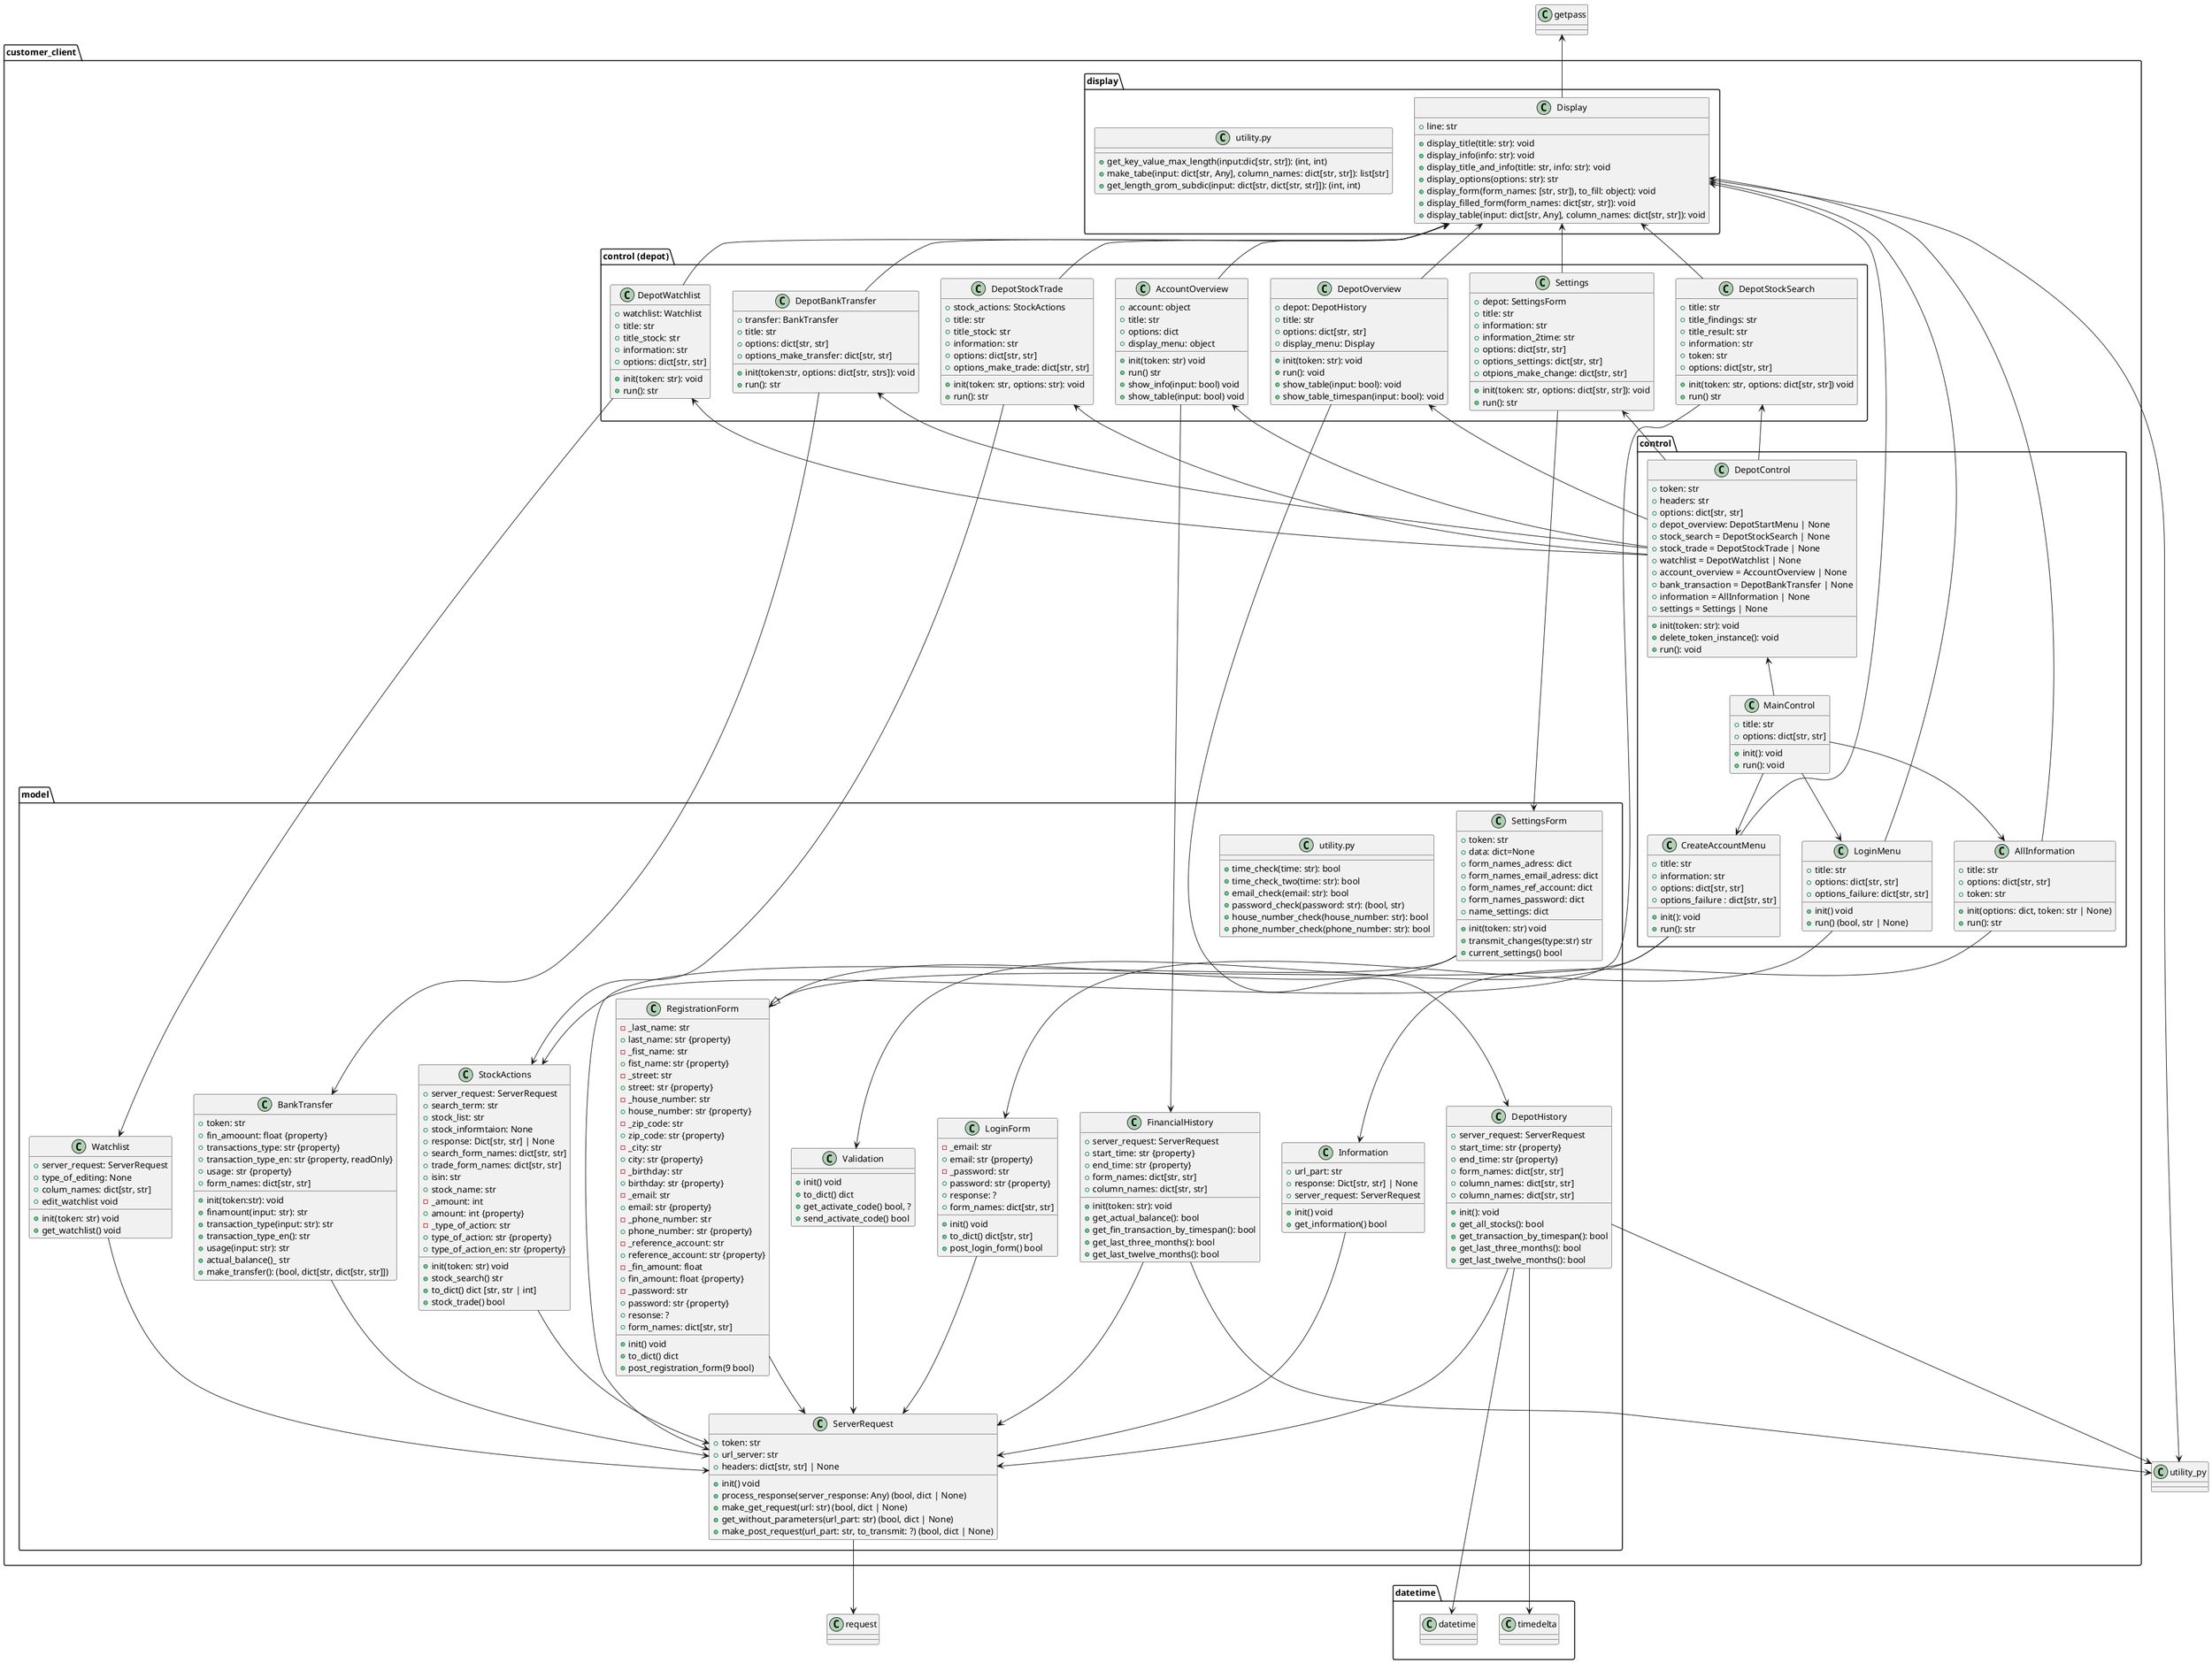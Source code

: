 @startuml
    package "datetime" {
        class datetime
        class timedelta
    }


    package "customer_client" {

    package "display" {
    class Display {
        + line: str
        + display_title(title: str): void
        + display_info(info: str): void
        + display_title_and_info(title: str, info: str): void
        + display_options(options: str): str
        + display_form(form_names: [str, str]), to_fill: object): void
        + display_filled_form(form_names: dict[str, str]): void
        + display_table(input: dict[str, Any], column_names: dict[str, str]): void
        }

    class "utility.py" as utility_py {
        + get_key_value_max_length(input:dic[str, str]): (int, int)
        + make_tabe(input: dict[str, Any], column_names: dict[str, str]): list[str]
        + get_length_grom_subdic(input: dict[str, dict[str, str]]): (int, int)
    }
    }

    package "control" {
    class MainControl{
        + title: str
        + options: dict[str, str]
        + init(): void
        + run(): void
    }
    class CreateAccountMenu {
        + title: str
        + information: str
        + options: dict[str, str]
        + options_failure : dict[str, str]
        + init(): void
        + run(): str
    }

    class LoginMenu {
        + title: str
        + options: dict[str, str]
        + options_failure: dict[str, str]

        + init() void
        + run() (bool, str | None)
    }
    class AllInformation {
        + title: str
        + options: dict[str, str]
        + token: str

        + init(options: dict, token: str | None)
        + run(): str
    }
    class DepotControl {
        + token: str
        + headers: str
        + options: dict[str, str]
        + depot_overview: DepotStartMenu | None
        + stock_search = DepotStockSearch | None
        + stock_trade = DepotStockTrade | None
        + watchlist = DepotWatchlist | None
        + account_overview = AccountOverview | None
        + bank_transaction = DepotBankTransfer | None
        + information = AllInformation | None
        + settings = Settings | None

        + init(token: str): void
        + delete_token_instance(): void
        + run(): void
    }
    }
    package "control (depot)" {
    
    class DepotBankTransfer {
        + transfer: BankTransfer
        + title: str
        + options: dict[str, str]
        + options_make_transfer: dict[str, str]

        + init(token:str, options: dict[str, strs]): void
        + run(): str
    }
    class AccountOverview {
        + account: object
        + title: str
        + options: dict
        + display_menu: object
        + init(token: str) void
        + run() str
        + show_info(input: bool) void
        + show_table(input: bool) void
    }
    class DepotOverview {
        + depot: DepotHistory
        + title: str
        + options: dict[str, str]
        + display_menu: Display

        + init(token: str): void
        + run(): void
        + show_table(input: bool): void
        + show_table_timespan(input: bool): void
    }
    class Settings {
        + depot: SettingsForm
        + title: str
        + information: str
        + information_2time: str
        + options: dict[str, str]
        + options_settings: dict[str, str]
        + otpions_make_change: dict[str, str]

        + init(token: str, options: dict[str, str]): void
        + run(): str
    }
    class DepotStockSearch {
        + title: str
        + title_findings: str
        + title_result: str
        + information: str
        + token: str
        + options: dict[str, str]

        + init(token: str, options: dict[str, str]) void
        + run() str
    }

    class DepotStockTrade {
        + stock_actions: StockActions
        + title: str
        + title_stock: str
        + information: str
        + options: dict[str, str]
        + options_make_trade: dict[str, str]

        + init(token: str, options: str): void
        + run(): str
    }

    class DepotWatchlist {
        + watchlist: Watchlist
        + title: str
        + title_stock: str
        + information: str
        + options: dict[str, str]

        + init(token: str): void
        + run(): str
    }
    }



    package "model" {
    
    class RegistrationForm {
        - _last_name: str 
        + last_name: str {property}
        - _fist_name: str
        + fist_name: str {property}
        - _street: str
        + street: str {property}
        - _house_number: str
        + house_number: str {property}
        - _zip_code: str
        + zip_code: str {property}
        - _city: str
        + city: str {property}
        - _birthday: str
        + birthday: str {property}
        - _email: str
        + email: str {property}
        - _phone_number: str
        + phone_number: str {property}
        - _reference_account: str
        + reference_account: str {property}
        - _fin_amount: float
        + fin_amount: float {property}
        - _password: str
        + password: str {property}
        + resonse: ?
        + form_names: dict[str, str]

        + init() void
        + to_dict() dict
        + post_registration_form(9 bool)
    }
    class LoginForm {
        - _email: str
        + email: str {property}
        - _password: str
        + password: str {property}
        + response: ?
        + form_names: dict[str, str]

        + init() void
        + to_dict() dict[str, str]
        + post_login_form() bool
    }

    ' klasse muss noch angepasst werden
    class StockActions {
        + server_request: ServerRequest
        + search_term: str
        + stock_list: str
        + stock_informtaion: None
        + response: Dict[str, str] | None
        + search_form_names: dict[str, str]
        + trade_form_names: dict[str, str]
        + isin: str
        + stock_name: str
        - _amount: int
        + amount: int {property}
        - _type_of_action: str
        + type_of_action: str {property}
        + type_of_action_en: str {property}
    
        + init(token: str) void
        + stock_search() str
        + to_dict() dict [str, str | int]
        + stock_trade() bool


    }
    ' response üerprüfen
    class Information {
        + url_part: str
        + response: Dict[str, str] | None
        + server_request: ServerRequest
        + init() void
        + get_information() bool
    }
    ' test und was löschen
    class DepotHistory {
        + server_request: ServerRequest
        + start_time: str {property}
        + end_time: str {property}
        + form_names: dict[str, str]
        + column_names: dict[str, str]
        + column_names: dict[str, str]

        + init(): void
        + get_all_stocks(): bool
        + get_transaction_by_timespan(): bool
        + get_last_three_months(): bool
        + get_last_twelve_months(): bool


    }

    class FinancialHistory {
        + server_request: ServerRequest
        + start_time: str {property}
        + end_time: str {property}
        + form_names: dict[str, str]
        + column_names: dict[str, str]
        + init(token: str): void
        + get_actual_balance(): bool
        + get_fin_transaction_by_timespan(): bool
        + get_last_three_months(): bool
        + get_last_twelve_months(): bool
    }

    class BankTransfer {
        + token: str
        + fin_amoount: float {property}
        + transactions_type: str {property}
        + transaction_type_en: str {property, readOnly}
        + usage: str {property}
        + form_names: dict[str, str]

        + init(token:str): void
        + finamount(input: str): str
        + transaction_type(input: str): str
        + transaction_type_en(): str
        + usage(input: str): str
        + actual_balance()_ str
        + make_transfer(): (bool, dict[str, dict[str, str]])
    }

    class SettingsForm {
        + token: str
        + data: dict=None
        + form_names_adress: dict
        + form_names_email_adress: dict
        + form_names_ref_account: dict
        + form_names_password: dict
        + name_settings: dict
        + init(token: str) void
        + transmit_changes(type:str) str
        + current_settings() bool
    }
    class Validation {
        + init() void
        + to_dict() dict
        + get_activate_code() bool, ?
        + send_activate_code() bool
    }
    class Watchlist {
        + server_request: ServerRequest
        + type_of_editing: None
        + colum_names: dict[str, str]
        + init(token: str) void
        + get_watchlist() void
        + edit_watchlist void

    }
    class ServerRequest {
        + token: str
        + url_server: str
        + headers: dict[str, str] | None
        + init() void
        + process_response(server_response: Any) (bool, dict | None)
        + make_get_request(url: str) (bool, dict | None)
        + get_without_parameters(url_part: str) (bool, dict | None)
        + make_post_request(url_part: str, to_transmit: ?) (bool, dict | None)
    }
    class "utility.py" as utility_py {
        + time_check(time: str): bool
        + time_check_two(time: str): bool
        + email_check(email: str): bool
        + password_check(password: str): (bool, str)
        + house_number_check(house_number: str): bool
        + phone_number_check(phone_number: str): bool
    }
    }
    }

    Display <-- DepotOverview 
    Display <-- Settings
    Display <-- AccountOverview
    Display <-- DepotBankTransfer
    Display <-- DepotStockSearch
    Display <-- DepotStockTrade
    Display <-- DepotWatchlist

    MainControl --> CreateAccountMenu
    MainControl --> LoginMenu
    MainControl --> AllInformation
    
    DepotControl <-- MainControl
    
    DepotOverview <-- DepotControl
    Settings <-- DepotControl
    AccountOverview <-- DepotControl
    DepotBankTransfer <-- DepotControl
    DepotStockSearch <-- DepotControl
    DepotStockTrade <-- DepotControl
    DepotWatchlist <-- DepotControl

    CreateAccountMenu --> Display 
    Display <-- LoginMenu
    Display <-- AllInformation

    CreateAccountMenu --> Validation

    LoginMenu --> LoginForm
    CreateAccountMenu --> RegistrationForm
    AllInformation --> Information

    Settings --> SettingsForm
    DepotOverview --> DepotHistory
    AccountOverview --> FinancialHistory
    DepotBankTransfer --> BankTransfer
    DepotStockSearch --> StockActions
    DepotStockTrade --> StockActions
    DepotWatchlist --> Watchlist
    
    DepotHistory --> timedelta
    DepotHistory --> datetime.datetime

    DepotHistory --> utility_py
    FinancialHistory --> utility_py


    LoginForm --> ServerRequest
    DepotHistory --> ServerRequest
    FinancialHistory --> ServerRequest
    RegistrationForm --> ServerRequest
    SettingsForm --> ServerRequest
    Information --> ServerRequest
    BankTransfer --> ServerRequest
    StockActions --> ServerRequest
    Watchlist --> ServerRequest
    Validation --> ServerRequest
    ServerRequest --> request

    ServerRequest -[hidden]-> datetime

    SettingsForm --|> RegistrationForm

    Display --> utility_py
    getpass <-- Display


@enduml